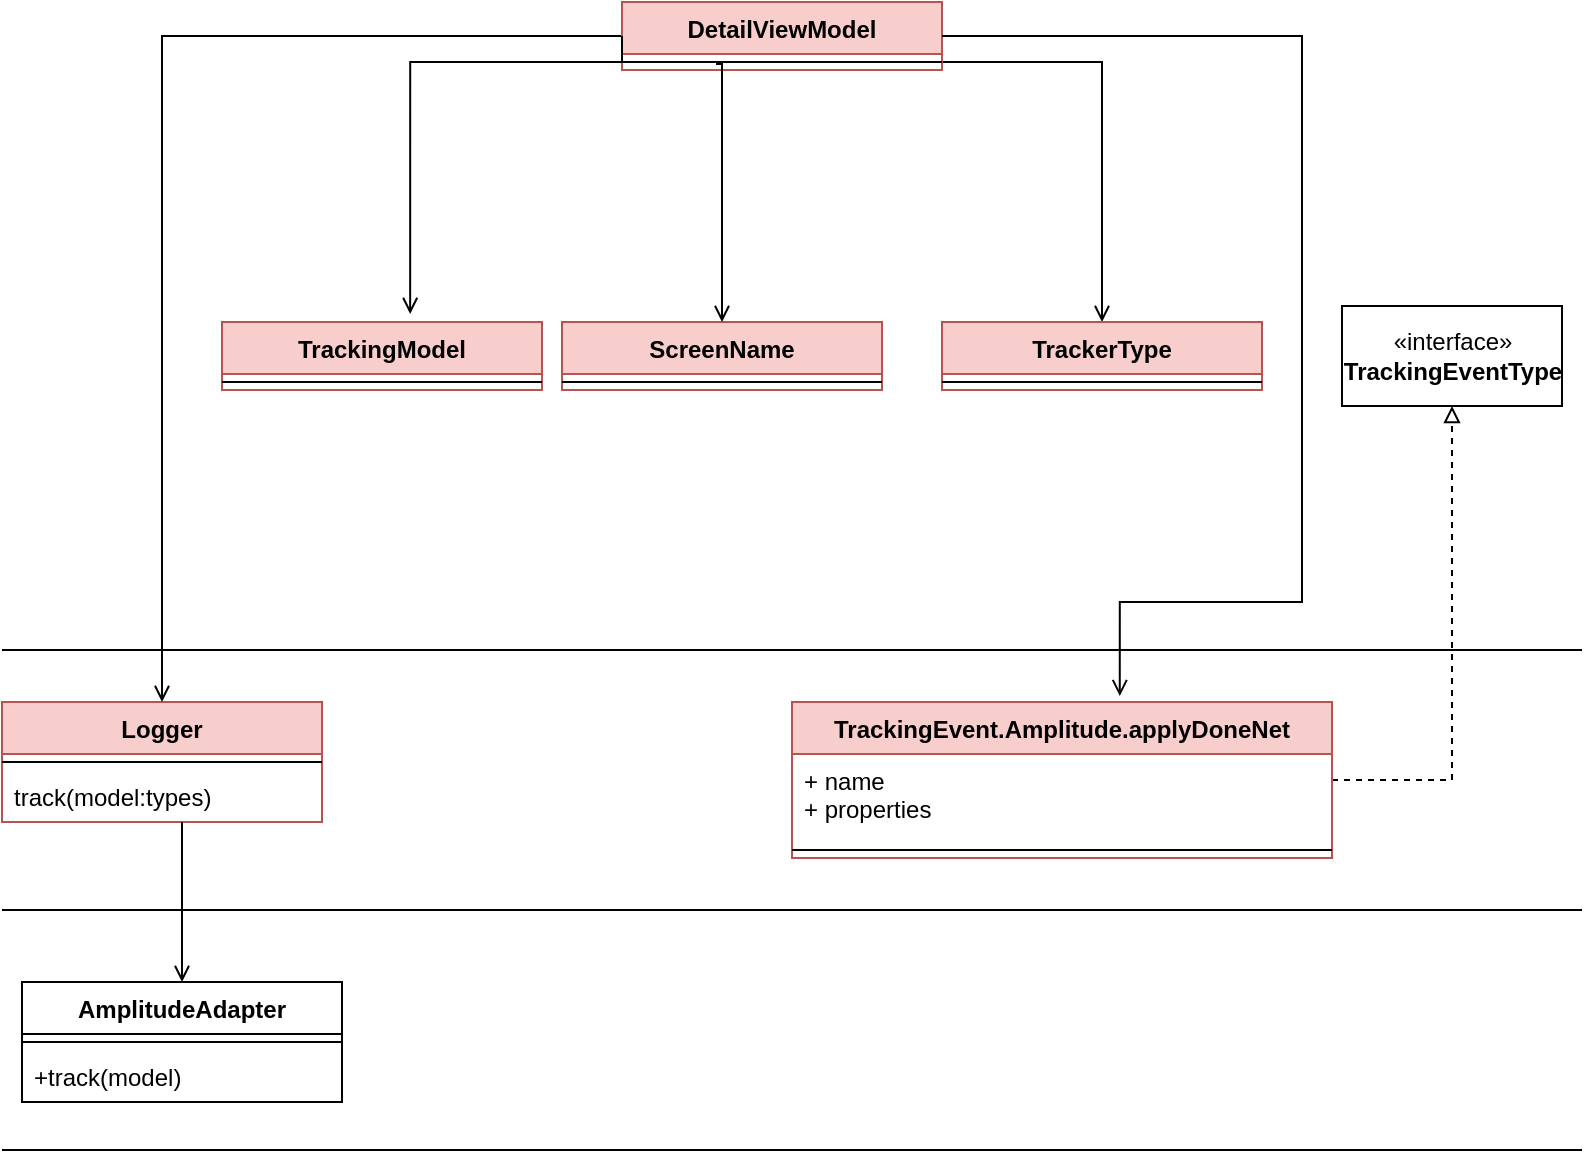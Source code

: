 <mxfile version="16.4.2" type="github" pages="2">
  <diagram id="EHIDcn3dvRNnEy99S8y_" name="기존">
    <mxGraphModel dx="946" dy="614" grid="1" gridSize="10" guides="1" tooltips="1" connect="1" arrows="1" fold="1" page="1" pageScale="1" pageWidth="850" pageHeight="1100" math="0" shadow="0">
      <root>
        <mxCell id="0" />
        <mxCell id="1" parent="0" />
        <mxCell id="AaUBHb8ppkEpDW-rW8oc-4" value="Logger" style="swimlane;fontStyle=1;align=center;verticalAlign=top;childLayout=stackLayout;horizontal=1;startSize=26;horizontalStack=0;resizeParent=1;resizeParentMax=0;resizeLast=0;collapsible=1;marginBottom=0;fillColor=#f8cecc;strokeColor=#b85450;" vertex="1" parent="1">
          <mxGeometry x="30" y="450" width="160" height="60" as="geometry" />
        </mxCell>
        <mxCell id="AaUBHb8ppkEpDW-rW8oc-6" value="" style="line;strokeWidth=1;fillColor=none;align=left;verticalAlign=middle;spacingTop=-1;spacingLeft=3;spacingRight=3;rotatable=0;labelPosition=right;points=[];portConstraint=eastwest;" vertex="1" parent="AaUBHb8ppkEpDW-rW8oc-4">
          <mxGeometry y="26" width="160" height="8" as="geometry" />
        </mxCell>
        <mxCell id="AaUBHb8ppkEpDW-rW8oc-7" value="track(model:types)" style="text;strokeColor=none;fillColor=none;align=left;verticalAlign=top;spacingLeft=4;spacingRight=4;overflow=hidden;rotatable=0;points=[[0,0.5],[1,0.5]];portConstraint=eastwest;" vertex="1" parent="AaUBHb8ppkEpDW-rW8oc-4">
          <mxGeometry y="34" width="160" height="26" as="geometry" />
        </mxCell>
        <mxCell id="AaUBHb8ppkEpDW-rW8oc-16" value="" style="line;strokeWidth=1;fillColor=none;align=left;verticalAlign=middle;spacingTop=-1;spacingLeft=3;spacingRight=3;rotatable=0;labelPosition=right;points=[];portConstraint=eastwest;" vertex="1" parent="1">
          <mxGeometry x="30" y="420" width="790" height="8" as="geometry" />
        </mxCell>
        <mxCell id="AaUBHb8ppkEpDW-rW8oc-17" value="" style="line;strokeWidth=1;fillColor=none;align=left;verticalAlign=middle;spacingTop=-1;spacingLeft=3;spacingRight=3;rotatable=0;labelPosition=right;points=[];portConstraint=eastwest;" vertex="1" parent="1">
          <mxGeometry x="30" y="550" width="790" height="8" as="geometry" />
        </mxCell>
        <mxCell id="AaUBHb8ppkEpDW-rW8oc-18" value="" style="line;strokeWidth=1;fillColor=none;align=left;verticalAlign=middle;spacingTop=-1;spacingLeft=3;spacingRight=3;rotatable=0;labelPosition=right;points=[];portConstraint=eastwest;" vertex="1" parent="1">
          <mxGeometry x="30" y="670" width="790" height="8" as="geometry" />
        </mxCell>
        <mxCell id="AaUBHb8ppkEpDW-rW8oc-23" value="ScreenName" style="swimlane;fontStyle=1;align=center;verticalAlign=top;childLayout=stackLayout;horizontal=1;startSize=26;horizontalStack=0;resizeParent=1;resizeParentMax=0;resizeLast=0;collapsible=1;marginBottom=0;fillColor=#f8cecc;strokeColor=#b85450;" vertex="1" parent="1">
          <mxGeometry x="310" y="260" width="160" height="34" as="geometry" />
        </mxCell>
        <mxCell id="AaUBHb8ppkEpDW-rW8oc-25" value="" style="line;strokeWidth=1;fillColor=none;align=left;verticalAlign=middle;spacingTop=-1;spacingLeft=3;spacingRight=3;rotatable=0;labelPosition=right;points=[];portConstraint=eastwest;" vertex="1" parent="AaUBHb8ppkEpDW-rW8oc-23">
          <mxGeometry y="26" width="160" height="8" as="geometry" />
        </mxCell>
        <mxCell id="AaUBHb8ppkEpDW-rW8oc-47" style="edgeStyle=orthogonalEdgeStyle;rounded=0;orthogonalLoop=1;jettySize=auto;html=1;endArrow=open;endFill=0;exitX=1;exitY=1;exitDx=0;exitDy=0;" edge="1" parent="1" source="AaUBHb8ppkEpDW-rW8oc-27" target="AaUBHb8ppkEpDW-rW8oc-43">
          <mxGeometry relative="1" as="geometry">
            <Array as="points">
              <mxPoint x="500" y="130" />
              <mxPoint x="580" y="130" />
            </Array>
          </mxGeometry>
        </mxCell>
        <mxCell id="AaUBHb8ppkEpDW-rW8oc-48" style="edgeStyle=orthogonalEdgeStyle;rounded=0;orthogonalLoop=1;jettySize=auto;html=1;endArrow=open;endFill=0;startArrow=none;" edge="1" parent="1" source="AaUBHb8ppkEpDW-rW8oc-27" target="AaUBHb8ppkEpDW-rW8oc-4">
          <mxGeometry relative="1" as="geometry">
            <mxPoint x="110" y="277" as="sourcePoint" />
            <Array as="points">
              <mxPoint x="110" y="117" />
            </Array>
          </mxGeometry>
        </mxCell>
        <mxCell id="AaUBHb8ppkEpDW-rW8oc-27" value="DetailViewModel" style="swimlane;fontStyle=1;align=center;verticalAlign=top;childLayout=stackLayout;horizontal=1;startSize=26;horizontalStack=0;resizeParent=1;resizeParentMax=0;resizeLast=0;collapsible=1;marginBottom=0;fillColor=#f8cecc;strokeColor=#b85450;" vertex="1" parent="1">
          <mxGeometry x="340" y="100" width="160" height="34" as="geometry" />
        </mxCell>
        <mxCell id="AaUBHb8ppkEpDW-rW8oc-29" value="" style="line;strokeWidth=1;fillColor=none;align=left;verticalAlign=middle;spacingTop=-1;spacingLeft=3;spacingRight=3;rotatable=0;labelPosition=right;points=[];portConstraint=eastwest;" vertex="1" parent="AaUBHb8ppkEpDW-rW8oc-27">
          <mxGeometry y="26" width="160" height="8" as="geometry" />
        </mxCell>
        <mxCell id="AaUBHb8ppkEpDW-rW8oc-38" style="edgeStyle=orthogonalEdgeStyle;rounded=0;orthogonalLoop=1;jettySize=auto;html=1;entryX=0.5;entryY=1;entryDx=0;entryDy=0;endArrow=block;endFill=0;dashed=1;" edge="1" parent="1" source="AaUBHb8ppkEpDW-rW8oc-31" target="AaUBHb8ppkEpDW-rW8oc-36">
          <mxGeometry relative="1" as="geometry" />
        </mxCell>
        <mxCell id="AaUBHb8ppkEpDW-rW8oc-31" value="TrackingEvent.Amplitude.applyDoneNet" style="swimlane;fontStyle=1;align=center;verticalAlign=top;childLayout=stackLayout;horizontal=1;startSize=26;horizontalStack=0;resizeParent=1;resizeParentMax=0;resizeLast=0;collapsible=1;marginBottom=0;fillColor=#f8cecc;strokeColor=#b85450;" vertex="1" parent="1">
          <mxGeometry x="425" y="450" width="270" height="78" as="geometry">
            <mxRectangle x="380" y="440" width="260" height="26" as="alternateBounds" />
          </mxGeometry>
        </mxCell>
        <mxCell id="AaUBHb8ppkEpDW-rW8oc-32" value="+ name&#xa;+ properties" style="text;strokeColor=none;fillColor=none;align=left;verticalAlign=top;spacingLeft=4;spacingRight=4;overflow=hidden;rotatable=0;points=[[0,0.5],[1,0.5]];portConstraint=eastwest;" vertex="1" parent="AaUBHb8ppkEpDW-rW8oc-31">
          <mxGeometry y="26" width="270" height="44" as="geometry" />
        </mxCell>
        <mxCell id="AaUBHb8ppkEpDW-rW8oc-33" value="" style="line;strokeWidth=1;fillColor=none;align=left;verticalAlign=middle;spacingTop=-1;spacingLeft=3;spacingRight=3;rotatable=0;labelPosition=right;points=[];portConstraint=eastwest;" vertex="1" parent="AaUBHb8ppkEpDW-rW8oc-31">
          <mxGeometry y="70" width="270" height="8" as="geometry" />
        </mxCell>
        <mxCell id="AaUBHb8ppkEpDW-rW8oc-36" value="«interface»&lt;br&gt;&lt;span style=&quot;font-weight: 700&quot;&gt;TrackingEventType&lt;/span&gt;" style="html=1;" vertex="1" parent="1">
          <mxGeometry x="700" y="252" width="110" height="50" as="geometry" />
        </mxCell>
        <mxCell id="AaUBHb8ppkEpDW-rW8oc-39" style="edgeStyle=orthogonalEdgeStyle;rounded=0;orthogonalLoop=1;jettySize=auto;html=1;endArrow=open;endFill=0;exitX=0;exitY=0.5;exitDx=0;exitDy=0;entryX=0.588;entryY=-0.118;entryDx=0;entryDy=0;entryPerimeter=0;" edge="1" parent="1" source="AaUBHb8ppkEpDW-rW8oc-27" target="AaUBHb8ppkEpDW-rW8oc-8">
          <mxGeometry relative="1" as="geometry">
            <mxPoint x="345" y="177" as="sourcePoint" />
            <mxPoint x="300" y="210" as="targetPoint" />
            <Array as="points">
              <mxPoint x="340" y="130" />
              <mxPoint x="234" y="130" />
            </Array>
          </mxGeometry>
        </mxCell>
        <mxCell id="AaUBHb8ppkEpDW-rW8oc-40" style="edgeStyle=orthogonalEdgeStyle;rounded=0;orthogonalLoop=1;jettySize=auto;html=1;endArrow=open;endFill=0;exitX=0.294;exitY=0.625;exitDx=0;exitDy=0;exitPerimeter=0;" edge="1" parent="1" source="AaUBHb8ppkEpDW-rW8oc-29" target="AaUBHb8ppkEpDW-rW8oc-23">
          <mxGeometry relative="1" as="geometry">
            <mxPoint x="390" y="140" as="sourcePoint" />
            <Array as="points">
              <mxPoint x="390" y="131" />
            </Array>
          </mxGeometry>
        </mxCell>
        <mxCell id="AaUBHb8ppkEpDW-rW8oc-41" style="edgeStyle=orthogonalEdgeStyle;rounded=0;orthogonalLoop=1;jettySize=auto;html=1;entryX=0.607;entryY=-0.038;entryDx=0;entryDy=0;entryPerimeter=0;endArrow=open;endFill=0;exitX=1;exitY=0.5;exitDx=0;exitDy=0;" edge="1" parent="1" source="AaUBHb8ppkEpDW-rW8oc-27" target="AaUBHb8ppkEpDW-rW8oc-31">
          <mxGeometry relative="1" as="geometry">
            <mxPoint x="505" y="169" as="sourcePoint" />
            <Array as="points">
              <mxPoint x="680" y="117" />
              <mxPoint x="680" y="400" />
              <mxPoint x="589" y="400" />
            </Array>
          </mxGeometry>
        </mxCell>
        <mxCell id="AaUBHb8ppkEpDW-rW8oc-43" value="TrackerType" style="swimlane;fontStyle=1;align=center;verticalAlign=top;childLayout=stackLayout;horizontal=1;startSize=26;horizontalStack=0;resizeParent=1;resizeParentMax=0;resizeLast=0;collapsible=1;marginBottom=0;fillColor=#f8cecc;strokeColor=#b85450;" vertex="1" parent="1">
          <mxGeometry x="500" y="260" width="160" height="34" as="geometry" />
        </mxCell>
        <mxCell id="AaUBHb8ppkEpDW-rW8oc-45" value="" style="line;strokeWidth=1;fillColor=none;align=left;verticalAlign=middle;spacingTop=-1;spacingLeft=3;spacingRight=3;rotatable=0;labelPosition=right;points=[];portConstraint=eastwest;" vertex="1" parent="AaUBHb8ppkEpDW-rW8oc-43">
          <mxGeometry y="26" width="160" height="8" as="geometry" />
        </mxCell>
        <mxCell id="AaUBHb8ppkEpDW-rW8oc-49" value="AmplitudeAdapter" style="swimlane;fontStyle=1;align=center;verticalAlign=top;childLayout=stackLayout;horizontal=1;startSize=26;horizontalStack=0;resizeParent=1;resizeParentMax=0;resizeLast=0;collapsible=1;marginBottom=0;" vertex="1" parent="1">
          <mxGeometry x="40" y="590" width="160" height="60" as="geometry" />
        </mxCell>
        <mxCell id="AaUBHb8ppkEpDW-rW8oc-51" value="" style="line;strokeWidth=1;fillColor=none;align=left;verticalAlign=middle;spacingTop=-1;spacingLeft=3;spacingRight=3;rotatable=0;labelPosition=right;points=[];portConstraint=eastwest;" vertex="1" parent="AaUBHb8ppkEpDW-rW8oc-49">
          <mxGeometry y="26" width="160" height="8" as="geometry" />
        </mxCell>
        <mxCell id="AaUBHb8ppkEpDW-rW8oc-52" value="+track(model)" style="text;strokeColor=none;fillColor=none;align=left;verticalAlign=top;spacingLeft=4;spacingRight=4;overflow=hidden;rotatable=0;points=[[0,0.5],[1,0.5]];portConstraint=eastwest;" vertex="1" parent="AaUBHb8ppkEpDW-rW8oc-49">
          <mxGeometry y="34" width="160" height="26" as="geometry" />
        </mxCell>
        <mxCell id="AaUBHb8ppkEpDW-rW8oc-53" style="edgeStyle=orthogonalEdgeStyle;rounded=0;orthogonalLoop=1;jettySize=auto;html=1;entryX=0.5;entryY=0;entryDx=0;entryDy=0;endArrow=open;endFill=0;" edge="1" parent="1" source="AaUBHb8ppkEpDW-rW8oc-7" target="AaUBHb8ppkEpDW-rW8oc-49">
          <mxGeometry relative="1" as="geometry">
            <Array as="points">
              <mxPoint x="120" y="540" />
              <mxPoint x="120" y="540" />
            </Array>
          </mxGeometry>
        </mxCell>
        <mxCell id="AaUBHb8ppkEpDW-rW8oc-8" value="TrackingModel" style="swimlane;fontStyle=1;align=center;verticalAlign=top;childLayout=stackLayout;horizontal=1;startSize=26;horizontalStack=0;resizeParent=1;resizeParentMax=0;resizeLast=0;collapsible=1;marginBottom=0;fillColor=#f8cecc;strokeColor=#b85450;" vertex="1" parent="1">
          <mxGeometry x="140" y="260" width="160" height="34" as="geometry" />
        </mxCell>
        <mxCell id="AaUBHb8ppkEpDW-rW8oc-10" value="" style="line;strokeWidth=1;fillColor=none;align=left;verticalAlign=middle;spacingTop=-1;spacingLeft=3;spacingRight=3;rotatable=0;labelPosition=right;points=[];portConstraint=eastwest;" vertex="1" parent="AaUBHb8ppkEpDW-rW8oc-8">
          <mxGeometry y="26" width="160" height="8" as="geometry" />
        </mxCell>
      </root>
    </mxGraphModel>
  </diagram>
  <diagram id="Y4jrMR2qrEIO1Jpn4bNN" name="변경">
    <mxGraphModel dx="1796" dy="614" grid="1" gridSize="10" guides="1" tooltips="1" connect="1" arrows="1" fold="1" page="1" pageScale="1" pageWidth="850" pageHeight="1100" math="0" shadow="0">
      <root>
        <mxCell id="KmKnW88E0VhbfAg1BoVY-0" />
        <mxCell id="KmKnW88E0VhbfAg1BoVY-1" parent="KmKnW88E0VhbfAg1BoVY-0" />
        <mxCell id="dTNlWitsgGI8YY_V3tl7-54" style="edgeStyle=orthogonalEdgeStyle;rounded=0;orthogonalLoop=1;jettySize=auto;html=1;exitX=0.75;exitY=0;exitDx=0;exitDy=0;endArrow=open;endFill=0;" edge="1" parent="KmKnW88E0VhbfAg1BoVY-1" source="dTNlWitsgGI8YY_V3tl7-0" target="dTNlWitsgGI8YY_V3tl7-31">
          <mxGeometry relative="1" as="geometry">
            <Array as="points">
              <mxPoint x="350" y="490" />
            </Array>
          </mxGeometry>
        </mxCell>
        <mxCell id="dTNlWitsgGI8YY_V3tl7-0" value="Logger" style="swimlane;fontStyle=1;align=center;verticalAlign=top;childLayout=stackLayout;horizontal=1;startSize=26;horizontalStack=0;resizeParent=1;resizeParentMax=0;resizeLast=0;collapsible=1;marginBottom=0;fillColor=#f8cecc;strokeColor=#b85450;" vertex="1" parent="KmKnW88E0VhbfAg1BoVY-1">
          <mxGeometry x="250" y="490" width="180" height="80" as="geometry" />
        </mxCell>
        <mxCell id="dTNlWitsgGI8YY_V3tl7-1" value="" style="line;strokeWidth=1;fillColor=none;align=left;verticalAlign=middle;spacingTop=-1;spacingLeft=3;spacingRight=3;rotatable=0;labelPosition=right;points=[];portConstraint=eastwest;" vertex="1" parent="dTNlWitsgGI8YY_V3tl7-0">
          <mxGeometry y="26" width="180" height="8" as="geometry" />
        </mxCell>
        <mxCell id="dTNlWitsgGI8YY_V3tl7-2" value="track(eventFactory)&#xa;track(event:screenName:type)" style="text;strokeColor=none;fillColor=none;align=left;verticalAlign=top;spacingLeft=4;spacingRight=4;overflow=hidden;rotatable=0;points=[[0,0.5],[1,0.5]];portConstraint=eastwest;" vertex="1" parent="dTNlWitsgGI8YY_V3tl7-0">
          <mxGeometry y="34" width="180" height="46" as="geometry" />
        </mxCell>
        <mxCell id="dTNlWitsgGI8YY_V3tl7-3" value="" style="line;strokeWidth=1;fillColor=none;align=left;verticalAlign=middle;spacingTop=-1;spacingLeft=3;spacingRight=3;rotatable=0;labelPosition=right;points=[];portConstraint=eastwest;" vertex="1" parent="KmKnW88E0VhbfAg1BoVY-1">
          <mxGeometry x="40" y="420" width="1540" height="8" as="geometry" />
        </mxCell>
        <mxCell id="dTNlWitsgGI8YY_V3tl7-4" value="" style="line;strokeWidth=1;fillColor=none;align=left;verticalAlign=middle;spacingTop=-1;spacingLeft=3;spacingRight=3;rotatable=0;labelPosition=right;points=[];portConstraint=eastwest;" vertex="1" parent="KmKnW88E0VhbfAg1BoVY-1">
          <mxGeometry x="40" y="670" width="1540" height="8" as="geometry" />
        </mxCell>
        <mxCell id="dTNlWitsgGI8YY_V3tl7-5" value="" style="line;strokeWidth=1;fillColor=none;align=left;verticalAlign=middle;spacingTop=-1;spacingLeft=3;spacingRight=3;rotatable=0;labelPosition=right;points=[];portConstraint=eastwest;" vertex="1" parent="KmKnW88E0VhbfAg1BoVY-1">
          <mxGeometry x="50" y="810" width="1220" height="8" as="geometry" />
        </mxCell>
        <mxCell id="dTNlWitsgGI8YY_V3tl7-6" value="ScreenName" style="swimlane;fontStyle=1;align=center;verticalAlign=top;childLayout=stackLayout;horizontal=1;startSize=26;horizontalStack=0;resizeParent=1;resizeParentMax=0;resizeLast=0;collapsible=1;marginBottom=0;fillColor=#d5e8d4;strokeColor=#82b366;" vertex="1" parent="KmKnW88E0VhbfAg1BoVY-1">
          <mxGeometry x="730" y="350" width="160" height="34" as="geometry" />
        </mxCell>
        <mxCell id="dTNlWitsgGI8YY_V3tl7-7" value="" style="line;strokeWidth=1;fillColor=none;align=left;verticalAlign=middle;spacingTop=-1;spacingLeft=3;spacingRight=3;rotatable=0;labelPosition=right;points=[];portConstraint=eastwest;" vertex="1" parent="dTNlWitsgGI8YY_V3tl7-6">
          <mxGeometry y="26" width="160" height="8" as="geometry" />
        </mxCell>
        <mxCell id="dTNlWitsgGI8YY_V3tl7-9" style="edgeStyle=orthogonalEdgeStyle;rounded=0;orthogonalLoop=1;jettySize=auto;html=1;endArrow=open;endFill=0;startArrow=none;" edge="1" parent="KmKnW88E0VhbfAg1BoVY-1" source="dTNlWitsgGI8YY_V3tl7-10" target="dTNlWitsgGI8YY_V3tl7-0">
          <mxGeometry relative="1" as="geometry">
            <mxPoint x="110" y="277" as="sourcePoint" />
            <Array as="points">
              <mxPoint x="210" y="167" />
              <mxPoint x="210" y="520" />
            </Array>
          </mxGeometry>
        </mxCell>
        <mxCell id="dTNlWitsgGI8YY_V3tl7-45" style="edgeStyle=orthogonalEdgeStyle;rounded=0;orthogonalLoop=1;jettySize=auto;html=1;entryX=0.5;entryY=0;entryDx=0;entryDy=0;endArrow=open;endFill=0;exitX=0;exitY=0.25;exitDx=0;exitDy=0;" edge="1" parent="KmKnW88E0VhbfAg1BoVY-1" source="dTNlWitsgGI8YY_V3tl7-10" target="dTNlWitsgGI8YY_V3tl7-40">
          <mxGeometry relative="1" as="geometry" />
        </mxCell>
        <mxCell id="dTNlWitsgGI8YY_V3tl7-58" style="edgeStyle=orthogonalEdgeStyle;rounded=0;orthogonalLoop=1;jettySize=auto;html=1;endArrow=open;endFill=0;" edge="1" parent="KmKnW88E0VhbfAg1BoVY-1" source="dTNlWitsgGI8YY_V3tl7-10" target="dTNlWitsgGI8YY_V3tl7-32">
          <mxGeometry relative="1" as="geometry">
            <Array as="points">
              <mxPoint x="610" y="180" />
            </Array>
          </mxGeometry>
        </mxCell>
        <mxCell id="dTNlWitsgGI8YY_V3tl7-10" value="DetailViewModel" style="swimlane;fontStyle=1;align=center;verticalAlign=top;childLayout=stackLayout;horizontal=1;startSize=26;horizontalStack=0;resizeParent=1;resizeParentMax=0;resizeLast=0;collapsible=1;marginBottom=0;fillColor=#f8cecc;strokeColor=#b85450;" vertex="1" parent="KmKnW88E0VhbfAg1BoVY-1">
          <mxGeometry x="280" y="150" width="160" height="34" as="geometry" />
        </mxCell>
        <mxCell id="dTNlWitsgGI8YY_V3tl7-11" value="" style="line;strokeWidth=1;fillColor=none;align=left;verticalAlign=middle;spacingTop=-1;spacingLeft=3;spacingRight=3;rotatable=0;labelPosition=right;points=[];portConstraint=eastwest;" vertex="1" parent="dTNlWitsgGI8YY_V3tl7-10">
          <mxGeometry y="26" width="160" height="8" as="geometry" />
        </mxCell>
        <mxCell id="dTNlWitsgGI8YY_V3tl7-12" style="edgeStyle=orthogonalEdgeStyle;rounded=0;orthogonalLoop=1;jettySize=auto;html=1;entryX=0.5;entryY=1;entryDx=0;entryDy=0;endArrow=block;endFill=0;dashed=1;" edge="1" parent="KmKnW88E0VhbfAg1BoVY-1" source="dTNlWitsgGI8YY_V3tl7-13" target="dTNlWitsgGI8YY_V3tl7-16">
          <mxGeometry relative="1" as="geometry" />
        </mxCell>
        <mxCell id="dTNlWitsgGI8YY_V3tl7-13" value="TrackingEvent.Amplitude.applyDoneNet" style="swimlane;fontStyle=1;align=center;verticalAlign=top;childLayout=stackLayout;horizontal=1;startSize=26;horizontalStack=0;resizeParent=1;resizeParentMax=0;resizeLast=0;collapsible=1;marginBottom=0;" vertex="1" parent="KmKnW88E0VhbfAg1BoVY-1">
          <mxGeometry x="830" y="450" width="270" height="78" as="geometry">
            <mxRectangle x="380" y="440" width="260" height="26" as="alternateBounds" />
          </mxGeometry>
        </mxCell>
        <mxCell id="dTNlWitsgGI8YY_V3tl7-14" value="+ name&#xa;+ properties" style="text;strokeColor=none;fillColor=none;align=left;verticalAlign=top;spacingLeft=4;spacingRight=4;overflow=hidden;rotatable=0;points=[[0,0.5],[1,0.5]];portConstraint=eastwest;" vertex="1" parent="dTNlWitsgGI8YY_V3tl7-13">
          <mxGeometry y="26" width="270" height="44" as="geometry" />
        </mxCell>
        <mxCell id="dTNlWitsgGI8YY_V3tl7-15" value="" style="line;strokeWidth=1;fillColor=none;align=left;verticalAlign=middle;spacingTop=-1;spacingLeft=3;spacingRight=3;rotatable=0;labelPosition=right;points=[];portConstraint=eastwest;" vertex="1" parent="dTNlWitsgGI8YY_V3tl7-13">
          <mxGeometry y="70" width="270" height="8" as="geometry" />
        </mxCell>
        <mxCell id="dTNlWitsgGI8YY_V3tl7-16" value="«interface»&lt;br&gt;&lt;span style=&quot;font-weight: 700&quot;&gt;TrackingEventType&lt;/span&gt;" style="html=1;fillColor=#FFFFFF;strokeColor=#82b366;" vertex="1" parent="KmKnW88E0VhbfAg1BoVY-1">
          <mxGeometry x="910" y="302" width="110" height="50" as="geometry" />
        </mxCell>
        <mxCell id="dTNlWitsgGI8YY_V3tl7-20" value="TrackerType" style="swimlane;fontStyle=1;align=center;verticalAlign=top;childLayout=stackLayout;horizontal=1;startSize=26;horizontalStack=0;resizeParent=1;resizeParentMax=0;resizeLast=0;collapsible=1;marginBottom=0;fillColor=#d5e8d4;strokeColor=#82b366;" vertex="1" parent="KmKnW88E0VhbfAg1BoVY-1">
          <mxGeometry x="730" y="302" width="160" height="34" as="geometry" />
        </mxCell>
        <mxCell id="dTNlWitsgGI8YY_V3tl7-21" value="" style="line;strokeWidth=1;fillColor=none;align=left;verticalAlign=middle;spacingTop=-1;spacingLeft=3;spacingRight=3;rotatable=0;labelPosition=right;points=[];portConstraint=eastwest;" vertex="1" parent="dTNlWitsgGI8YY_V3tl7-20">
          <mxGeometry y="26" width="160" height="8" as="geometry" />
        </mxCell>
        <mxCell id="dTNlWitsgGI8YY_V3tl7-22" value="AmplitudeAdapter" style="swimlane;fontStyle=1;align=center;verticalAlign=top;childLayout=stackLayout;horizontal=1;startSize=26;horizontalStack=0;resizeParent=1;resizeParentMax=0;resizeLast=0;collapsible=1;marginBottom=0;" vertex="1" parent="KmKnW88E0VhbfAg1BoVY-1">
          <mxGeometry x="100" y="710" width="160" height="60" as="geometry" />
        </mxCell>
        <mxCell id="dTNlWitsgGI8YY_V3tl7-23" value="" style="line;strokeWidth=1;fillColor=none;align=left;verticalAlign=middle;spacingTop=-1;spacingLeft=3;spacingRight=3;rotatable=0;labelPosition=right;points=[];portConstraint=eastwest;" vertex="1" parent="dTNlWitsgGI8YY_V3tl7-22">
          <mxGeometry y="26" width="160" height="8" as="geometry" />
        </mxCell>
        <mxCell id="dTNlWitsgGI8YY_V3tl7-24" value="+track(model)" style="text;strokeColor=none;fillColor=none;align=left;verticalAlign=top;spacingLeft=4;spacingRight=4;overflow=hidden;rotatable=0;points=[[0,0.5],[1,0.5]];portConstraint=eastwest;" vertex="1" parent="dTNlWitsgGI8YY_V3tl7-22">
          <mxGeometry y="34" width="160" height="26" as="geometry" />
        </mxCell>
        <mxCell id="dTNlWitsgGI8YY_V3tl7-52" value="" style="edgeStyle=orthogonalEdgeStyle;rounded=0;orthogonalLoop=1;jettySize=auto;html=1;dashed=1;endArrow=block;endFill=0;" edge="1" parent="KmKnW88E0VhbfAg1BoVY-1" source="dTNlWitsgGI8YY_V3tl7-30" target="dTNlWitsgGI8YY_V3tl7-31">
          <mxGeometry relative="1" as="geometry" />
        </mxCell>
        <mxCell id="dTNlWitsgGI8YY_V3tl7-30" value="«interface»&lt;br&gt;&lt;b&gt;ApplyDoneNetFactoryProtocol&lt;/b&gt;" style="html=1;fillColor=#f8cecc;strokeColor=#b85450;" vertex="1" parent="KmKnW88E0VhbfAg1BoVY-1">
          <mxGeometry x="260" y="244" width="180" height="50" as="geometry" />
        </mxCell>
        <mxCell id="dTNlWitsgGI8YY_V3tl7-31" value="«interface»&lt;br&gt;&lt;b&gt;TrackingEventFactoryProtocol&lt;/b&gt;" style="html=1;" vertex="1" parent="KmKnW88E0VhbfAg1BoVY-1">
          <mxGeometry x="260" y="352" width="180" height="50" as="geometry" />
        </mxCell>
        <mxCell id="dTNlWitsgGI8YY_V3tl7-32" value="ApplyDoneNetEventDependency" style="swimlane;fontStyle=1;align=center;verticalAlign=top;childLayout=stackLayout;horizontal=1;startSize=26;horizontalStack=0;resizeParent=1;resizeParentMax=0;resizeLast=0;collapsible=1;marginBottom=0;fillColor=#f8cecc;strokeColor=#b85450;" vertex="1" parent="KmKnW88E0VhbfAg1BoVY-1">
          <mxGeometry x="500" y="252" width="220" height="34" as="geometry" />
        </mxCell>
        <mxCell id="dTNlWitsgGI8YY_V3tl7-34" value="" style="line;strokeWidth=1;fillColor=none;align=left;verticalAlign=middle;spacingTop=-1;spacingLeft=3;spacingRight=3;rotatable=0;labelPosition=right;points=[];portConstraint=eastwest;" vertex="1" parent="dTNlWitsgGI8YY_V3tl7-32">
          <mxGeometry y="26" width="220" height="8" as="geometry" />
        </mxCell>
        <mxCell id="dTNlWitsgGI8YY_V3tl7-49" style="edgeStyle=orthogonalEdgeStyle;rounded=0;orthogonalLoop=1;jettySize=auto;html=1;dashed=1;endArrow=block;endFill=0;" edge="1" parent="KmKnW88E0VhbfAg1BoVY-1" source="dTNlWitsgGI8YY_V3tl7-36" target="dTNlWitsgGI8YY_V3tl7-30">
          <mxGeometry relative="1" as="geometry">
            <mxPoint x="290" y="300" as="targetPoint" />
            <Array as="points">
              <mxPoint x="580" y="300" />
              <mxPoint x="470" y="300" />
              <mxPoint x="470" y="270" />
            </Array>
          </mxGeometry>
        </mxCell>
        <mxCell id="dTNlWitsgGI8YY_V3tl7-55" style="edgeStyle=orthogonalEdgeStyle;rounded=0;orthogonalLoop=1;jettySize=auto;html=1;endArrow=open;endFill=0;entryX=0;entryY=0.5;entryDx=0;entryDy=0;" edge="1" parent="KmKnW88E0VhbfAg1BoVY-1" source="dTNlWitsgGI8YY_V3tl7-36" target="dTNlWitsgGI8YY_V3tl7-6">
          <mxGeometry relative="1" as="geometry">
            <mxPoint x="460" y="300" as="targetPoint" />
            <Array as="points">
              <mxPoint x="700" y="367" />
            </Array>
          </mxGeometry>
        </mxCell>
        <mxCell id="dTNlWitsgGI8YY_V3tl7-77" style="edgeStyle=orthogonalEdgeStyle;rounded=0;orthogonalLoop=1;jettySize=auto;html=1;entryX=0.5;entryY=1;entryDx=0;entryDy=0;endArrow=open;endFill=0;" edge="1" parent="KmKnW88E0VhbfAg1BoVY-1" source="dTNlWitsgGI8YY_V3tl7-36" target="dTNlWitsgGI8YY_V3tl7-32">
          <mxGeometry relative="1" as="geometry">
            <Array as="points">
              <mxPoint x="610" y="420" />
              <mxPoint x="610" y="420" />
            </Array>
          </mxGeometry>
        </mxCell>
        <mxCell id="dTNlWitsgGI8YY_V3tl7-78" style="edgeStyle=orthogonalEdgeStyle;rounded=0;orthogonalLoop=1;jettySize=auto;html=1;entryX=0;entryY=0.25;entryDx=0;entryDy=0;endArrow=open;endFill=0;" edge="1" parent="KmKnW88E0VhbfAg1BoVY-1" source="dTNlWitsgGI8YY_V3tl7-36" target="dTNlWitsgGI8YY_V3tl7-20">
          <mxGeometry relative="1" as="geometry">
            <Array as="points">
              <mxPoint x="680" y="311" />
            </Array>
          </mxGeometry>
        </mxCell>
        <mxCell id="dTNlWitsgGI8YY_V3tl7-36" value="ApplyDoneNetFactory" style="swimlane;fontStyle=1;align=center;verticalAlign=top;childLayout=stackLayout;horizontal=1;startSize=26;horizontalStack=0;resizeParent=1;resizeParentMax=0;resizeLast=0;collapsible=1;marginBottom=0;" vertex="1" parent="KmKnW88E0VhbfAg1BoVY-1">
          <mxGeometry x="560" y="490" width="170" height="130" as="geometry" />
        </mxCell>
        <mxCell id="dTNlWitsgGI8YY_V3tl7-37" value="+ supportedTrackers" style="text;strokeColor=none;fillColor=none;align=left;verticalAlign=top;spacingLeft=4;spacingRight=4;overflow=hidden;rotatable=0;points=[[0,0.5],[1,0.5]];portConstraint=eastwest;" vertex="1" parent="dTNlWitsgGI8YY_V3tl7-36">
          <mxGeometry y="26" width="170" height="26" as="geometry" />
        </mxCell>
        <mxCell id="dTNlWitsgGI8YY_V3tl7-38" value="" style="line;strokeWidth=1;fillColor=none;align=left;verticalAlign=middle;spacingTop=-1;spacingLeft=3;spacingRight=3;rotatable=0;labelPosition=right;points=[];portConstraint=eastwest;" vertex="1" parent="dTNlWitsgGI8YY_V3tl7-36">
          <mxGeometry y="52" width="170" height="8" as="geometry" />
        </mxCell>
        <mxCell id="dTNlWitsgGI8YY_V3tl7-39" value="+ setDependency()&#xa;+ screnName(trackerType)&#xa;+ event(trackerType)" style="text;strokeColor=none;fillColor=none;align=left;verticalAlign=top;spacingLeft=4;spacingRight=4;overflow=hidden;rotatable=0;points=[[0,0.5],[1,0.5]];portConstraint=eastwest;" vertex="1" parent="dTNlWitsgGI8YY_V3tl7-36">
          <mxGeometry y="60" width="170" height="70" as="geometry" />
        </mxCell>
        <mxCell id="dTNlWitsgGI8YY_V3tl7-40" value="«interface»&lt;br&gt;&lt;b&gt;DependencyInjectable&lt;/b&gt;" style="html=1;fillColor=#f8cecc;strokeColor=#b85450;" vertex="1" parent="KmKnW88E0VhbfAg1BoVY-1">
          <mxGeometry x="50" y="244" width="140" height="50" as="geometry" />
        </mxCell>
        <mxCell id="dTNlWitsgGI8YY_V3tl7-95" style="edgeStyle=orthogonalEdgeStyle;rounded=0;orthogonalLoop=1;jettySize=auto;html=1;entryX=0;entryY=0.5;entryDx=0;entryDy=0;dashed=1;endArrow=block;endFill=0;" edge="1" parent="KmKnW88E0VhbfAg1BoVY-1" source="dTNlWitsgGI8YY_V3tl7-41" target="dTNlWitsgGI8YY_V3tl7-40">
          <mxGeometry relative="1" as="geometry" />
        </mxCell>
        <mxCell id="dTNlWitsgGI8YY_V3tl7-41" value="DetailTrackingEventFactoryInjector&#xa;" style="swimlane;fontStyle=1;align=center;verticalAlign=top;childLayout=stackLayout;horizontal=1;startSize=26;horizontalStack=0;resizeParent=1;resizeParentMax=0;resizeLast=0;collapsible=1;marginBottom=0;" vertex="1" parent="KmKnW88E0VhbfAg1BoVY-1">
          <mxGeometry x="-250" y="239" width="210" height="60" as="geometry" />
        </mxCell>
        <mxCell id="dTNlWitsgGI8YY_V3tl7-43" value="" style="line;strokeWidth=1;fillColor=none;align=left;verticalAlign=middle;spacingTop=-1;spacingLeft=3;spacingRight=3;rotatable=0;labelPosition=right;points=[];portConstraint=eastwest;" vertex="1" parent="dTNlWitsgGI8YY_V3tl7-41">
          <mxGeometry y="26" width="210" height="8" as="geometry" />
        </mxCell>
        <mxCell id="dTNlWitsgGI8YY_V3tl7-44" value="+ resolve(type)" style="text;strokeColor=none;fillColor=none;align=left;verticalAlign=top;spacingLeft=4;spacingRight=4;overflow=hidden;rotatable=0;points=[[0,0.5],[1,0.5]];portConstraint=eastwest;" vertex="1" parent="dTNlWitsgGI8YY_V3tl7-41">
          <mxGeometry y="34" width="210" height="26" as="geometry" />
        </mxCell>
        <mxCell id="dTNlWitsgGI8YY_V3tl7-51" style="edgeStyle=orthogonalEdgeStyle;rounded=0;orthogonalLoop=1;jettySize=auto;html=1;entryX=0.5;entryY=0;entryDx=0;entryDy=0;endArrow=open;endFill=0;" edge="1" parent="KmKnW88E0VhbfAg1BoVY-1" source="dTNlWitsgGI8YY_V3tl7-11" target="dTNlWitsgGI8YY_V3tl7-30">
          <mxGeometry relative="1" as="geometry">
            <Array as="points">
              <mxPoint x="350" y="210" />
              <mxPoint x="350" y="210" />
            </Array>
          </mxGeometry>
        </mxCell>
        <mxCell id="dTNlWitsgGI8YY_V3tl7-72" style="edgeStyle=orthogonalEdgeStyle;rounded=0;orthogonalLoop=1;jettySize=auto;html=1;dashed=1;endArrow=block;endFill=0;" edge="1" parent="KmKnW88E0VhbfAg1BoVY-1" source="dTNlWitsgGI8YY_V3tl7-65" target="dTNlWitsgGI8YY_V3tl7-16">
          <mxGeometry relative="1" as="geometry">
            <Array as="points">
              <mxPoint x="1141" y="310" />
            </Array>
          </mxGeometry>
        </mxCell>
        <mxCell id="dTNlWitsgGI8YY_V3tl7-71" style="edgeStyle=orthogonalEdgeStyle;rounded=0;orthogonalLoop=1;jettySize=auto;html=1;dashed=1;endArrow=block;endFill=0;" edge="1" parent="KmKnW88E0VhbfAg1BoVY-1" source="dTNlWitsgGI8YY_V3tl7-68" target="dTNlWitsgGI8YY_V3tl7-16">
          <mxGeometry relative="1" as="geometry">
            <Array as="points">
              <mxPoint x="1045" y="340" />
            </Array>
          </mxGeometry>
        </mxCell>
        <mxCell id="dTNlWitsgGI8YY_V3tl7-68" value="Facebook.ApplyDoneNet" style="swimlane;fontStyle=1;align=center;verticalAlign=top;childLayout=stackLayout;horizontal=1;startSize=26;horizontalStack=0;resizeParent=1;resizeParentMax=0;resizeLast=0;collapsible=1;marginBottom=0;" vertex="1" parent="KmKnW88E0VhbfAg1BoVY-1">
          <mxGeometry x="910" y="490" width="270" height="78" as="geometry">
            <mxRectangle x="380" y="440" width="260" height="26" as="alternateBounds" />
          </mxGeometry>
        </mxCell>
        <mxCell id="dTNlWitsgGI8YY_V3tl7-69" value="+ name&#xa;+ properties" style="text;strokeColor=none;fillColor=none;align=left;verticalAlign=top;spacingLeft=4;spacingRight=4;overflow=hidden;rotatable=0;points=[[0,0.5],[1,0.5]];portConstraint=eastwest;" vertex="1" parent="dTNlWitsgGI8YY_V3tl7-68">
          <mxGeometry y="26" width="270" height="44" as="geometry" />
        </mxCell>
        <mxCell id="dTNlWitsgGI8YY_V3tl7-70" value="" style="line;strokeWidth=1;fillColor=none;align=left;verticalAlign=middle;spacingTop=-1;spacingLeft=3;spacingRight=3;rotatable=0;labelPosition=right;points=[];portConstraint=eastwest;" vertex="1" parent="dTNlWitsgGI8YY_V3tl7-68">
          <mxGeometry y="70" width="270" height="8" as="geometry" />
        </mxCell>
        <mxCell id="dTNlWitsgGI8YY_V3tl7-65" value="AppsFlyer.ApplyDoneNet" style="swimlane;fontStyle=1;align=center;verticalAlign=top;childLayout=stackLayout;horizontal=1;startSize=26;horizontalStack=0;resizeParent=1;resizeParentMax=0;resizeLast=0;collapsible=1;marginBottom=0;" vertex="1" parent="KmKnW88E0VhbfAg1BoVY-1">
          <mxGeometry x="1006" y="540" width="270" height="78" as="geometry">
            <mxRectangle x="380" y="440" width="260" height="26" as="alternateBounds" />
          </mxGeometry>
        </mxCell>
        <mxCell id="dTNlWitsgGI8YY_V3tl7-66" value="+ name&#xa;+ properties" style="text;strokeColor=none;fillColor=none;align=left;verticalAlign=top;spacingLeft=4;spacingRight=4;overflow=hidden;rotatable=0;points=[[0,0.5],[1,0.5]];portConstraint=eastwest;" vertex="1" parent="dTNlWitsgGI8YY_V3tl7-65">
          <mxGeometry y="26" width="270" height="44" as="geometry" />
        </mxCell>
        <mxCell id="dTNlWitsgGI8YY_V3tl7-67" value="" style="line;strokeWidth=1;fillColor=none;align=left;verticalAlign=middle;spacingTop=-1;spacingLeft=3;spacingRight=3;rotatable=0;labelPosition=right;points=[];portConstraint=eastwest;" vertex="1" parent="dTNlWitsgGI8YY_V3tl7-65">
          <mxGeometry y="70" width="270" height="8" as="geometry" />
        </mxCell>
        <mxCell id="dTNlWitsgGI8YY_V3tl7-74" style="edgeStyle=orthogonalEdgeStyle;rounded=0;orthogonalLoop=1;jettySize=auto;html=1;entryX=0;entryY=0.5;entryDx=0;entryDy=0;endArrow=open;endFill=0;" edge="1" parent="KmKnW88E0VhbfAg1BoVY-1" source="dTNlWitsgGI8YY_V3tl7-37" target="dTNlWitsgGI8YY_V3tl7-14">
          <mxGeometry relative="1" as="geometry">
            <Array as="points">
              <mxPoint x="775" y="529" />
              <mxPoint x="775" y="498" />
            </Array>
          </mxGeometry>
        </mxCell>
        <mxCell id="dTNlWitsgGI8YY_V3tl7-75" style="edgeStyle=orthogonalEdgeStyle;rounded=0;orthogonalLoop=1;jettySize=auto;html=1;endArrow=open;endFill=0;" edge="1" parent="KmKnW88E0VhbfAg1BoVY-1" source="dTNlWitsgGI8YY_V3tl7-39" target="dTNlWitsgGI8YY_V3tl7-69">
          <mxGeometry relative="1" as="geometry">
            <Array as="points">
              <mxPoint x="730" y="540" />
              <mxPoint x="815" y="540" />
              <mxPoint x="815" y="538" />
            </Array>
          </mxGeometry>
        </mxCell>
        <mxCell id="dTNlWitsgGI8YY_V3tl7-76" style="edgeStyle=orthogonalEdgeStyle;rounded=0;orthogonalLoop=1;jettySize=auto;html=1;endArrow=open;endFill=0;" edge="1" parent="KmKnW88E0VhbfAg1BoVY-1" source="dTNlWitsgGI8YY_V3tl7-39" target="dTNlWitsgGI8YY_V3tl7-66">
          <mxGeometry relative="1" as="geometry">
            <Array as="points">
              <mxPoint x="800" y="588" />
              <mxPoint x="800" y="588" />
            </Array>
          </mxGeometry>
        </mxCell>
        <mxCell id="dTNlWitsgGI8YY_V3tl7-80" value="FacebookAdapter" style="swimlane;fontStyle=1;align=center;verticalAlign=top;childLayout=stackLayout;horizontal=1;startSize=26;horizontalStack=0;resizeParent=1;resizeParentMax=0;resizeLast=0;collapsible=1;marginBottom=0;" vertex="1" parent="KmKnW88E0VhbfAg1BoVY-1">
          <mxGeometry x="270" y="710" width="160" height="60" as="geometry" />
        </mxCell>
        <mxCell id="dTNlWitsgGI8YY_V3tl7-81" value="" style="line;strokeWidth=1;fillColor=none;align=left;verticalAlign=middle;spacingTop=-1;spacingLeft=3;spacingRight=3;rotatable=0;labelPosition=right;points=[];portConstraint=eastwest;" vertex="1" parent="dTNlWitsgGI8YY_V3tl7-80">
          <mxGeometry y="26" width="160" height="8" as="geometry" />
        </mxCell>
        <mxCell id="dTNlWitsgGI8YY_V3tl7-82" value="+track(model)" style="text;strokeColor=none;fillColor=none;align=left;verticalAlign=top;spacingLeft=4;spacingRight=4;overflow=hidden;rotatable=0;points=[[0,0.5],[1,0.5]];portConstraint=eastwest;" vertex="1" parent="dTNlWitsgGI8YY_V3tl7-80">
          <mxGeometry y="34" width="160" height="26" as="geometry" />
        </mxCell>
        <mxCell id="dTNlWitsgGI8YY_V3tl7-87" value="AppsFlyerAdapter" style="swimlane;fontStyle=1;align=center;verticalAlign=top;childLayout=stackLayout;horizontal=1;startSize=26;horizontalStack=0;resizeParent=1;resizeParentMax=0;resizeLast=0;collapsible=1;marginBottom=0;" vertex="1" parent="KmKnW88E0VhbfAg1BoVY-1">
          <mxGeometry x="440" y="710" width="160" height="60" as="geometry" />
        </mxCell>
        <mxCell id="dTNlWitsgGI8YY_V3tl7-88" value="" style="line;strokeWidth=1;fillColor=none;align=left;verticalAlign=middle;spacingTop=-1;spacingLeft=3;spacingRight=3;rotatable=0;labelPosition=right;points=[];portConstraint=eastwest;" vertex="1" parent="dTNlWitsgGI8YY_V3tl7-87">
          <mxGeometry y="26" width="160" height="8" as="geometry" />
        </mxCell>
        <mxCell id="dTNlWitsgGI8YY_V3tl7-89" value="+track(model)" style="text;strokeColor=none;fillColor=none;align=left;verticalAlign=top;spacingLeft=4;spacingRight=4;overflow=hidden;rotatable=0;points=[[0,0.5],[1,0.5]];portConstraint=eastwest;" vertex="1" parent="dTNlWitsgGI8YY_V3tl7-87">
          <mxGeometry y="34" width="160" height="26" as="geometry" />
        </mxCell>
        <mxCell id="dTNlWitsgGI8YY_V3tl7-90" style="edgeStyle=orthogonalEdgeStyle;rounded=0;orthogonalLoop=1;jettySize=auto;html=1;endArrow=open;endFill=0;entryX=0.5;entryY=0;entryDx=0;entryDy=0;" edge="1" parent="KmKnW88E0VhbfAg1BoVY-1" source="dTNlWitsgGI8YY_V3tl7-2" target="dTNlWitsgGI8YY_V3tl7-22">
          <mxGeometry relative="1" as="geometry">
            <mxPoint x="220" y="600" as="targetPoint" />
          </mxGeometry>
        </mxCell>
        <mxCell id="dTNlWitsgGI8YY_V3tl7-92" style="edgeStyle=orthogonalEdgeStyle;rounded=0;orthogonalLoop=1;jettySize=auto;html=1;endArrow=open;endFill=0;" edge="1" parent="KmKnW88E0VhbfAg1BoVY-1" source="dTNlWitsgGI8YY_V3tl7-2" target="dTNlWitsgGI8YY_V3tl7-80">
          <mxGeometry relative="1" as="geometry">
            <Array as="points">
              <mxPoint x="350" y="550" />
              <mxPoint x="350" y="550" />
            </Array>
          </mxGeometry>
        </mxCell>
        <mxCell id="dTNlWitsgGI8YY_V3tl7-93" style="edgeStyle=orthogonalEdgeStyle;rounded=0;orthogonalLoop=1;jettySize=auto;html=1;endArrow=open;endFill=0;" edge="1" parent="KmKnW88E0VhbfAg1BoVY-1" source="dTNlWitsgGI8YY_V3tl7-2" target="dTNlWitsgGI8YY_V3tl7-87">
          <mxGeometry relative="1" as="geometry" />
        </mxCell>
        <mxCell id="dTNlWitsgGI8YY_V3tl7-96" style="edgeStyle=orthogonalEdgeStyle;rounded=0;orthogonalLoop=1;jettySize=auto;html=1;endArrow=open;endFill=0;entryX=0.25;entryY=1;entryDx=0;entryDy=0;" edge="1" parent="KmKnW88E0VhbfAg1BoVY-1" source="dTNlWitsgGI8YY_V3tl7-44" target="dTNlWitsgGI8YY_V3tl7-30">
          <mxGeometry relative="1" as="geometry">
            <mxPoint x="300" y="300" as="targetPoint" />
            <Array as="points">
              <mxPoint x="-145" y="320" />
              <mxPoint x="305" y="320" />
            </Array>
          </mxGeometry>
        </mxCell>
        <mxCell id="-MyhP_o9J0hqWoH8b7Px-1" value="" style="line;strokeWidth=2;direction=south;html=1;" vertex="1" parent="KmKnW88E0VhbfAg1BoVY-1">
          <mxGeometry x="30" y="120" width="10" height="740" as="geometry" />
        </mxCell>
        <mxCell id="4UdiNVOwNkf8FL5PToJ_-0" value="" style="edgeStyle=elbowEdgeStyle;elbow=vertical;endArrow=classic;html=1;rounded=0;exitX=1;exitY=0;exitDx=0;exitDy=0;entryX=0.5;entryY=0;entryDx=0;entryDy=0;" edge="1" parent="KmKnW88E0VhbfAg1BoVY-1" source="dTNlWitsgGI8YY_V3tl7-10" target="dTNlWitsgGI8YY_V3tl7-20">
          <mxGeometry width="50" height="50" relative="1" as="geometry">
            <mxPoint x="730" y="420" as="sourcePoint" />
            <mxPoint x="780" y="370" as="targetPoint" />
            <Array as="points">
              <mxPoint x="650" y="160" />
            </Array>
          </mxGeometry>
        </mxCell>
        <mxCell id="4UdiNVOwNkf8FL5PToJ_-1" value="" style="edgeStyle=elbowEdgeStyle;elbow=vertical;endArrow=classic;html=1;rounded=0;" edge="1" parent="KmKnW88E0VhbfAg1BoVY-1">
          <mxGeometry width="50" height="50" relative="1" as="geometry">
            <mxPoint x="440" y="162" as="sourcePoint" />
            <mxPoint x="770" y="352" as="targetPoint" />
            <Array as="points">
              <mxPoint x="770" y="170" />
            </Array>
          </mxGeometry>
        </mxCell>
        <mxCell id="4UdiNVOwNkf8FL5PToJ_-2" value="" style="edgeStyle=elbowEdgeStyle;elbow=vertical;endArrow=classic;html=1;rounded=0;exitX=1;exitY=0.25;exitDx=0;exitDy=0;entryX=0.5;entryY=0;entryDx=0;entryDy=0;" edge="1" parent="KmKnW88E0VhbfAg1BoVY-1" source="dTNlWitsgGI8YY_V3tl7-10" target="4UdiNVOwNkf8FL5PToJ_-3">
          <mxGeometry width="50" height="50" relative="1" as="geometry">
            <mxPoint x="730" y="420" as="sourcePoint" />
            <mxPoint x="1200" y="440" as="targetPoint" />
            <Array as="points">
              <mxPoint x="1070" y="150" />
              <mxPoint x="1080" y="130" />
              <mxPoint x="750" y="150" />
            </Array>
          </mxGeometry>
        </mxCell>
        <mxCell id="4UdiNVOwNkf8FL5PToJ_-3" value="Facebook.SummitApplication" style="swimlane;fontStyle=1;align=center;verticalAlign=top;childLayout=stackLayout;horizontal=1;startSize=26;horizontalStack=0;resizeParent=1;resizeParentMax=0;resizeLast=0;collapsible=1;marginBottom=0;fillColor=#d5e8d4;strokeColor=#82b366;" vertex="1" parent="KmKnW88E0VhbfAg1BoVY-1">
          <mxGeometry x="1200" y="440" width="270" height="78" as="geometry">
            <mxRectangle x="380" y="440" width="260" height="26" as="alternateBounds" />
          </mxGeometry>
        </mxCell>
        <mxCell id="4UdiNVOwNkf8FL5PToJ_-4" value="+ name&#xa;+ properties" style="text;strokeColor=none;fillColor=none;align=left;verticalAlign=top;spacingLeft=4;spacingRight=4;overflow=hidden;rotatable=0;points=[[0,0.5],[1,0.5]];portConstraint=eastwest;" vertex="1" parent="4UdiNVOwNkf8FL5PToJ_-3">
          <mxGeometry y="26" width="270" height="44" as="geometry" />
        </mxCell>
        <mxCell id="4UdiNVOwNkf8FL5PToJ_-5" value="" style="line;strokeWidth=1;fillColor=none;align=left;verticalAlign=middle;spacingTop=-1;spacingLeft=3;spacingRight=3;rotatable=0;labelPosition=right;points=[];portConstraint=eastwest;" vertex="1" parent="4UdiNVOwNkf8FL5PToJ_-3">
          <mxGeometry y="70" width="270" height="8" as="geometry" />
        </mxCell>
        <mxCell id="4UdiNVOwNkf8FL5PToJ_-12" value="FacebookCompleteApplication" style="swimlane;fontStyle=1;align=center;verticalAlign=top;childLayout=stackLayout;horizontal=1;startSize=26;horizontalStack=0;resizeParent=1;resizeParentMax=0;resizeLast=0;collapsible=1;marginBottom=0;fillColor=#d5e8d4;strokeColor=#82b366;" vertex="1" parent="KmKnW88E0VhbfAg1BoVY-1">
          <mxGeometry x="1300" y="472" width="270" height="78" as="geometry">
            <mxRectangle x="380" y="440" width="260" height="26" as="alternateBounds" />
          </mxGeometry>
        </mxCell>
        <mxCell id="4UdiNVOwNkf8FL5PToJ_-13" value="+ name&#xa;+ properties" style="text;strokeColor=none;fillColor=none;align=left;verticalAlign=top;spacingLeft=4;spacingRight=4;overflow=hidden;rotatable=0;points=[[0,0.5],[1,0.5]];portConstraint=eastwest;" vertex="1" parent="4UdiNVOwNkf8FL5PToJ_-12">
          <mxGeometry y="26" width="270" height="44" as="geometry" />
        </mxCell>
        <mxCell id="4UdiNVOwNkf8FL5PToJ_-14" value="" style="line;strokeWidth=1;fillColor=none;align=left;verticalAlign=middle;spacingTop=-1;spacingLeft=3;spacingRight=3;rotatable=0;labelPosition=right;points=[];portConstraint=eastwest;" vertex="1" parent="4UdiNVOwNkf8FL5PToJ_-12">
          <mxGeometry y="70" width="270" height="8" as="geometry" />
        </mxCell>
        <mxCell id="4UdiNVOwNkf8FL5PToJ_-15" value="" style="edgeStyle=elbowEdgeStyle;elbow=vertical;endArrow=classic;html=1;rounded=0;fontColor=#FF0000;entryX=0.75;entryY=0;entryDx=0;entryDy=0;" edge="1" parent="KmKnW88E0VhbfAg1BoVY-1" target="4UdiNVOwNkf8FL5PToJ_-12">
          <mxGeometry width="50" height="50" relative="1" as="geometry">
            <mxPoint x="440" y="150" as="sourcePoint" />
            <mxPoint x="1220" y="330" as="targetPoint" />
            <Array as="points">
              <mxPoint x="840" y="150" />
            </Array>
          </mxGeometry>
        </mxCell>
      </root>
    </mxGraphModel>
  </diagram>
</mxfile>
